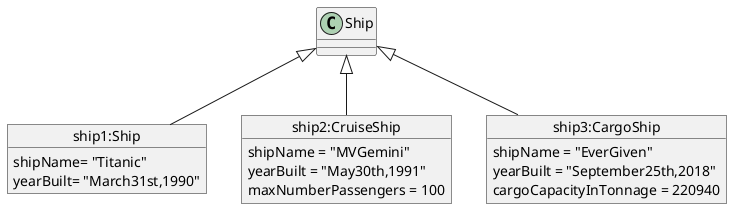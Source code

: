 @startuml
'https://plantuml.com/class-diagram

object "ship1:Ship" as s1{
    shipName= "Titanic"
    yearBuilt= "March31st,1990"
}

object "ship2:CruiseShip" as s2{
    shipName = "MVGemini"
    yearBuilt = "May30th,1991"
    maxNumberPassengers = 100
}

object "ship3:CargoShip" as s3{
    shipName = "EverGiven"
    yearBuilt = "September25th,2018"
    cargoCapacityInTonnage = 220940
}

class Ship{
}

Ship <|-- s1
Ship <|-- s2
Ship <|-- s3

@enduml